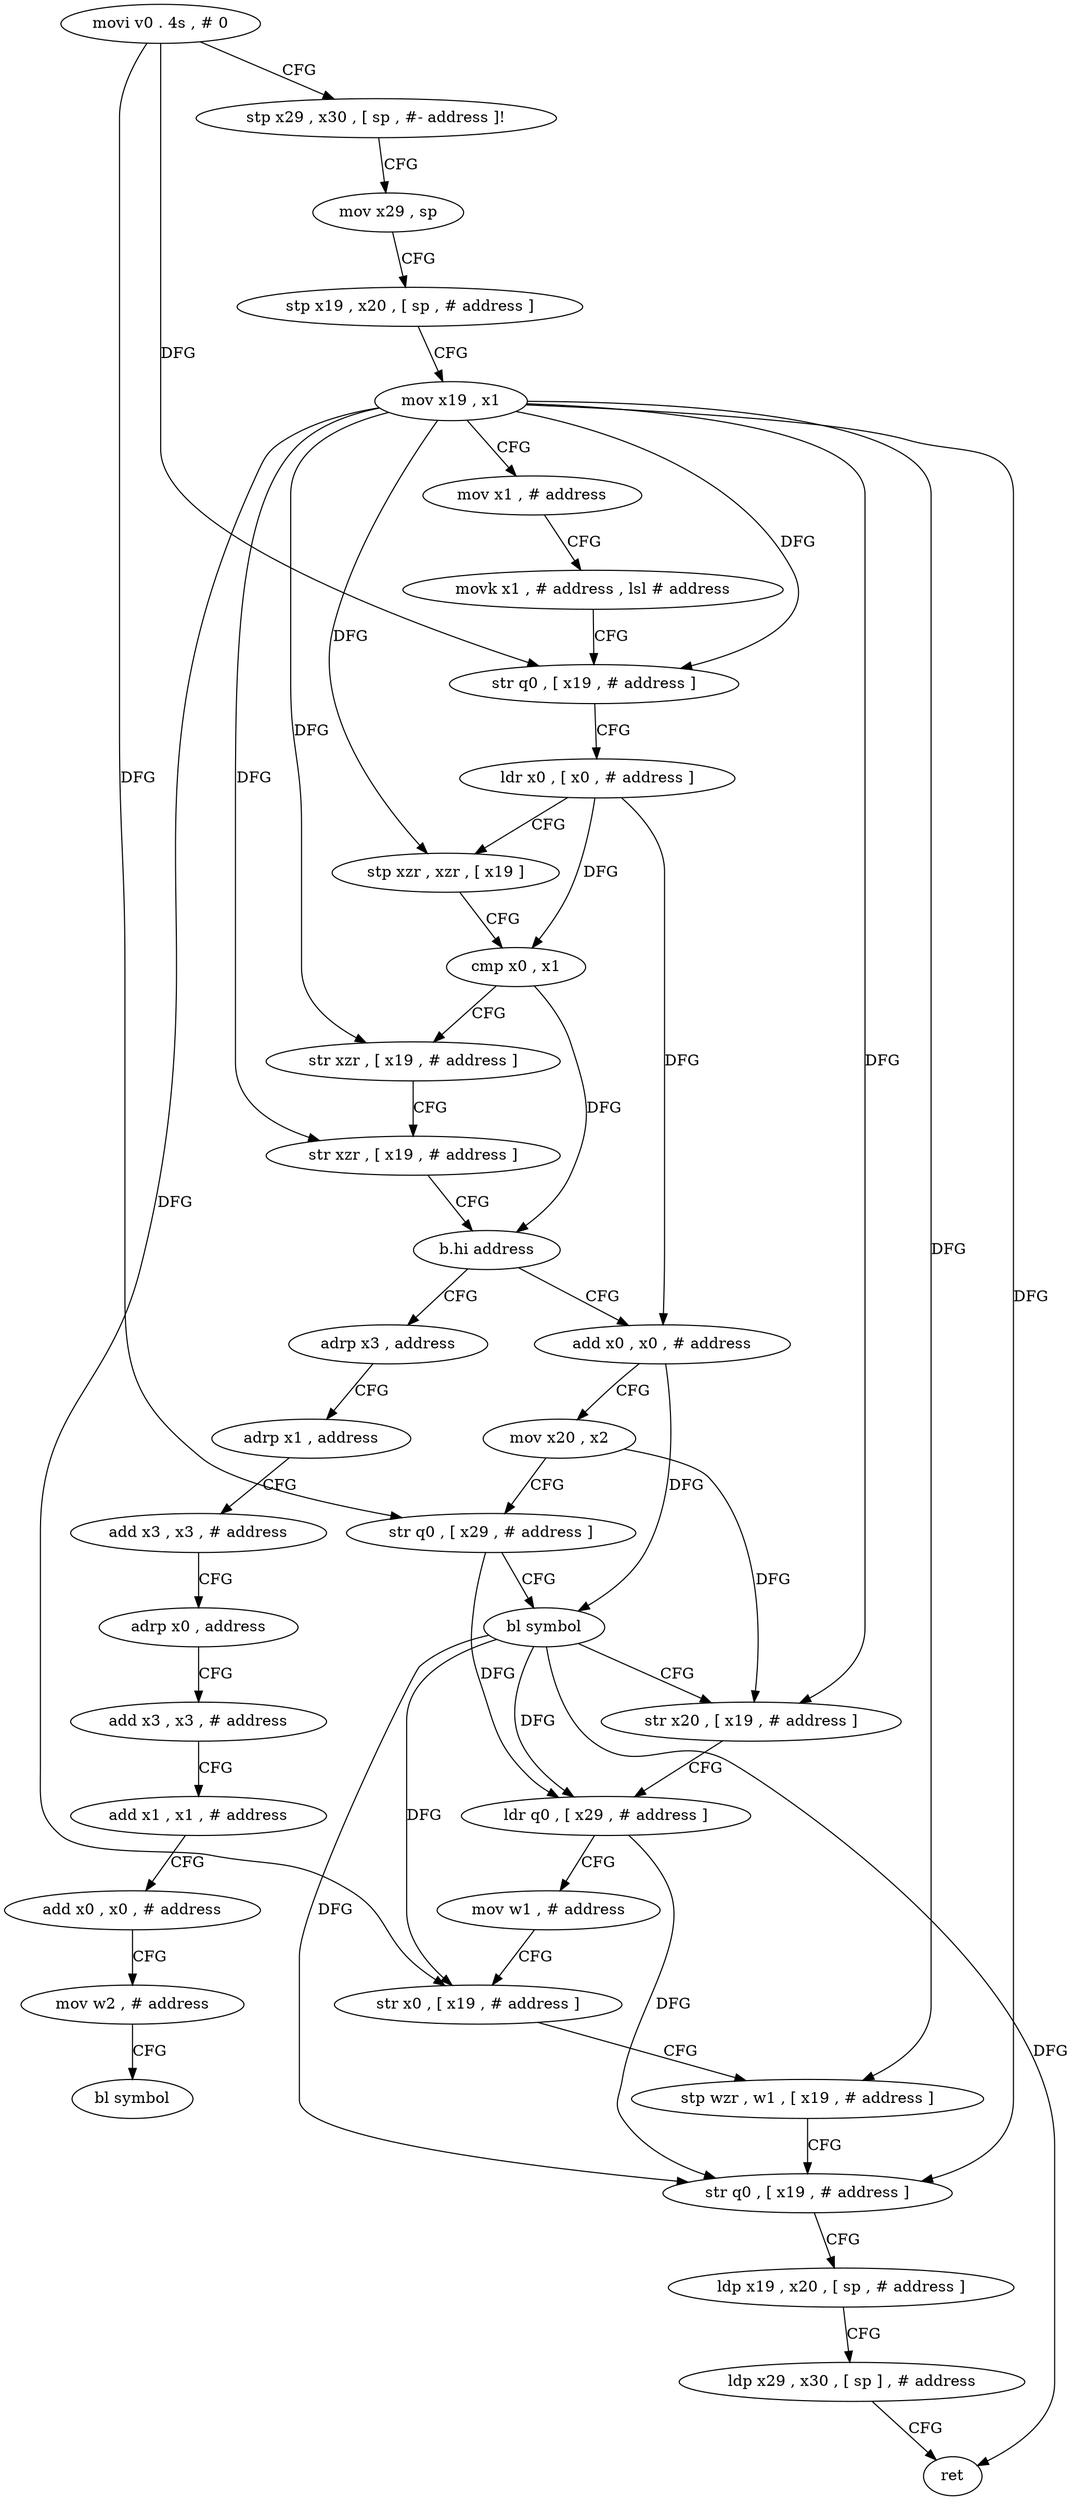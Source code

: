 digraph "func" {
"4283864" [label = "movi v0 . 4s , # 0" ]
"4283868" [label = "stp x29 , x30 , [ sp , #- address ]!" ]
"4283872" [label = "mov x29 , sp" ]
"4283876" [label = "stp x19 , x20 , [ sp , # address ]" ]
"4283880" [label = "mov x19 , x1" ]
"4283884" [label = "mov x1 , # address" ]
"4283888" [label = "movk x1 , # address , lsl # address" ]
"4283892" [label = "str q0 , [ x19 , # address ]" ]
"4283896" [label = "ldr x0 , [ x0 , # address ]" ]
"4283900" [label = "stp xzr , xzr , [ x19 ]" ]
"4283904" [label = "cmp x0 , x1" ]
"4283908" [label = "str xzr , [ x19 , # address ]" ]
"4283912" [label = "str xzr , [ x19 , # address ]" ]
"4283916" [label = "b.hi address" ]
"4283972" [label = "adrp x3 , address" ]
"4283920" [label = "add x0 , x0 , # address" ]
"4283976" [label = "adrp x1 , address" ]
"4283980" [label = "add x3 , x3 , # address" ]
"4283984" [label = "adrp x0 , address" ]
"4283988" [label = "add x3 , x3 , # address" ]
"4283992" [label = "add x1 , x1 , # address" ]
"4283996" [label = "add x0 , x0 , # address" ]
"4284000" [label = "mov w2 , # address" ]
"4284004" [label = "bl symbol" ]
"4283924" [label = "mov x20 , x2" ]
"4283928" [label = "str q0 , [ x29 , # address ]" ]
"4283932" [label = "bl symbol" ]
"4283936" [label = "str x20 , [ x19 , # address ]" ]
"4283940" [label = "ldr q0 , [ x29 , # address ]" ]
"4283944" [label = "mov w1 , # address" ]
"4283948" [label = "str x0 , [ x19 , # address ]" ]
"4283952" [label = "stp wzr , w1 , [ x19 , # address ]" ]
"4283956" [label = "str q0 , [ x19 , # address ]" ]
"4283960" [label = "ldp x19 , x20 , [ sp , # address ]" ]
"4283964" [label = "ldp x29 , x30 , [ sp ] , # address" ]
"4283968" [label = "ret" ]
"4283864" -> "4283868" [ label = "CFG" ]
"4283864" -> "4283892" [ label = "DFG" ]
"4283864" -> "4283928" [ label = "DFG" ]
"4283868" -> "4283872" [ label = "CFG" ]
"4283872" -> "4283876" [ label = "CFG" ]
"4283876" -> "4283880" [ label = "CFG" ]
"4283880" -> "4283884" [ label = "CFG" ]
"4283880" -> "4283892" [ label = "DFG" ]
"4283880" -> "4283900" [ label = "DFG" ]
"4283880" -> "4283908" [ label = "DFG" ]
"4283880" -> "4283912" [ label = "DFG" ]
"4283880" -> "4283936" [ label = "DFG" ]
"4283880" -> "4283948" [ label = "DFG" ]
"4283880" -> "4283952" [ label = "DFG" ]
"4283880" -> "4283956" [ label = "DFG" ]
"4283884" -> "4283888" [ label = "CFG" ]
"4283888" -> "4283892" [ label = "CFG" ]
"4283892" -> "4283896" [ label = "CFG" ]
"4283896" -> "4283900" [ label = "CFG" ]
"4283896" -> "4283904" [ label = "DFG" ]
"4283896" -> "4283920" [ label = "DFG" ]
"4283900" -> "4283904" [ label = "CFG" ]
"4283904" -> "4283908" [ label = "CFG" ]
"4283904" -> "4283916" [ label = "DFG" ]
"4283908" -> "4283912" [ label = "CFG" ]
"4283912" -> "4283916" [ label = "CFG" ]
"4283916" -> "4283972" [ label = "CFG" ]
"4283916" -> "4283920" [ label = "CFG" ]
"4283972" -> "4283976" [ label = "CFG" ]
"4283920" -> "4283924" [ label = "CFG" ]
"4283920" -> "4283932" [ label = "DFG" ]
"4283976" -> "4283980" [ label = "CFG" ]
"4283980" -> "4283984" [ label = "CFG" ]
"4283984" -> "4283988" [ label = "CFG" ]
"4283988" -> "4283992" [ label = "CFG" ]
"4283992" -> "4283996" [ label = "CFG" ]
"4283996" -> "4284000" [ label = "CFG" ]
"4284000" -> "4284004" [ label = "CFG" ]
"4283924" -> "4283928" [ label = "CFG" ]
"4283924" -> "4283936" [ label = "DFG" ]
"4283928" -> "4283932" [ label = "CFG" ]
"4283928" -> "4283940" [ label = "DFG" ]
"4283932" -> "4283936" [ label = "CFG" ]
"4283932" -> "4283948" [ label = "DFG" ]
"4283932" -> "4283968" [ label = "DFG" ]
"4283932" -> "4283940" [ label = "DFG" ]
"4283932" -> "4283956" [ label = "DFG" ]
"4283936" -> "4283940" [ label = "CFG" ]
"4283940" -> "4283944" [ label = "CFG" ]
"4283940" -> "4283956" [ label = "DFG" ]
"4283944" -> "4283948" [ label = "CFG" ]
"4283948" -> "4283952" [ label = "CFG" ]
"4283952" -> "4283956" [ label = "CFG" ]
"4283956" -> "4283960" [ label = "CFG" ]
"4283960" -> "4283964" [ label = "CFG" ]
"4283964" -> "4283968" [ label = "CFG" ]
}
